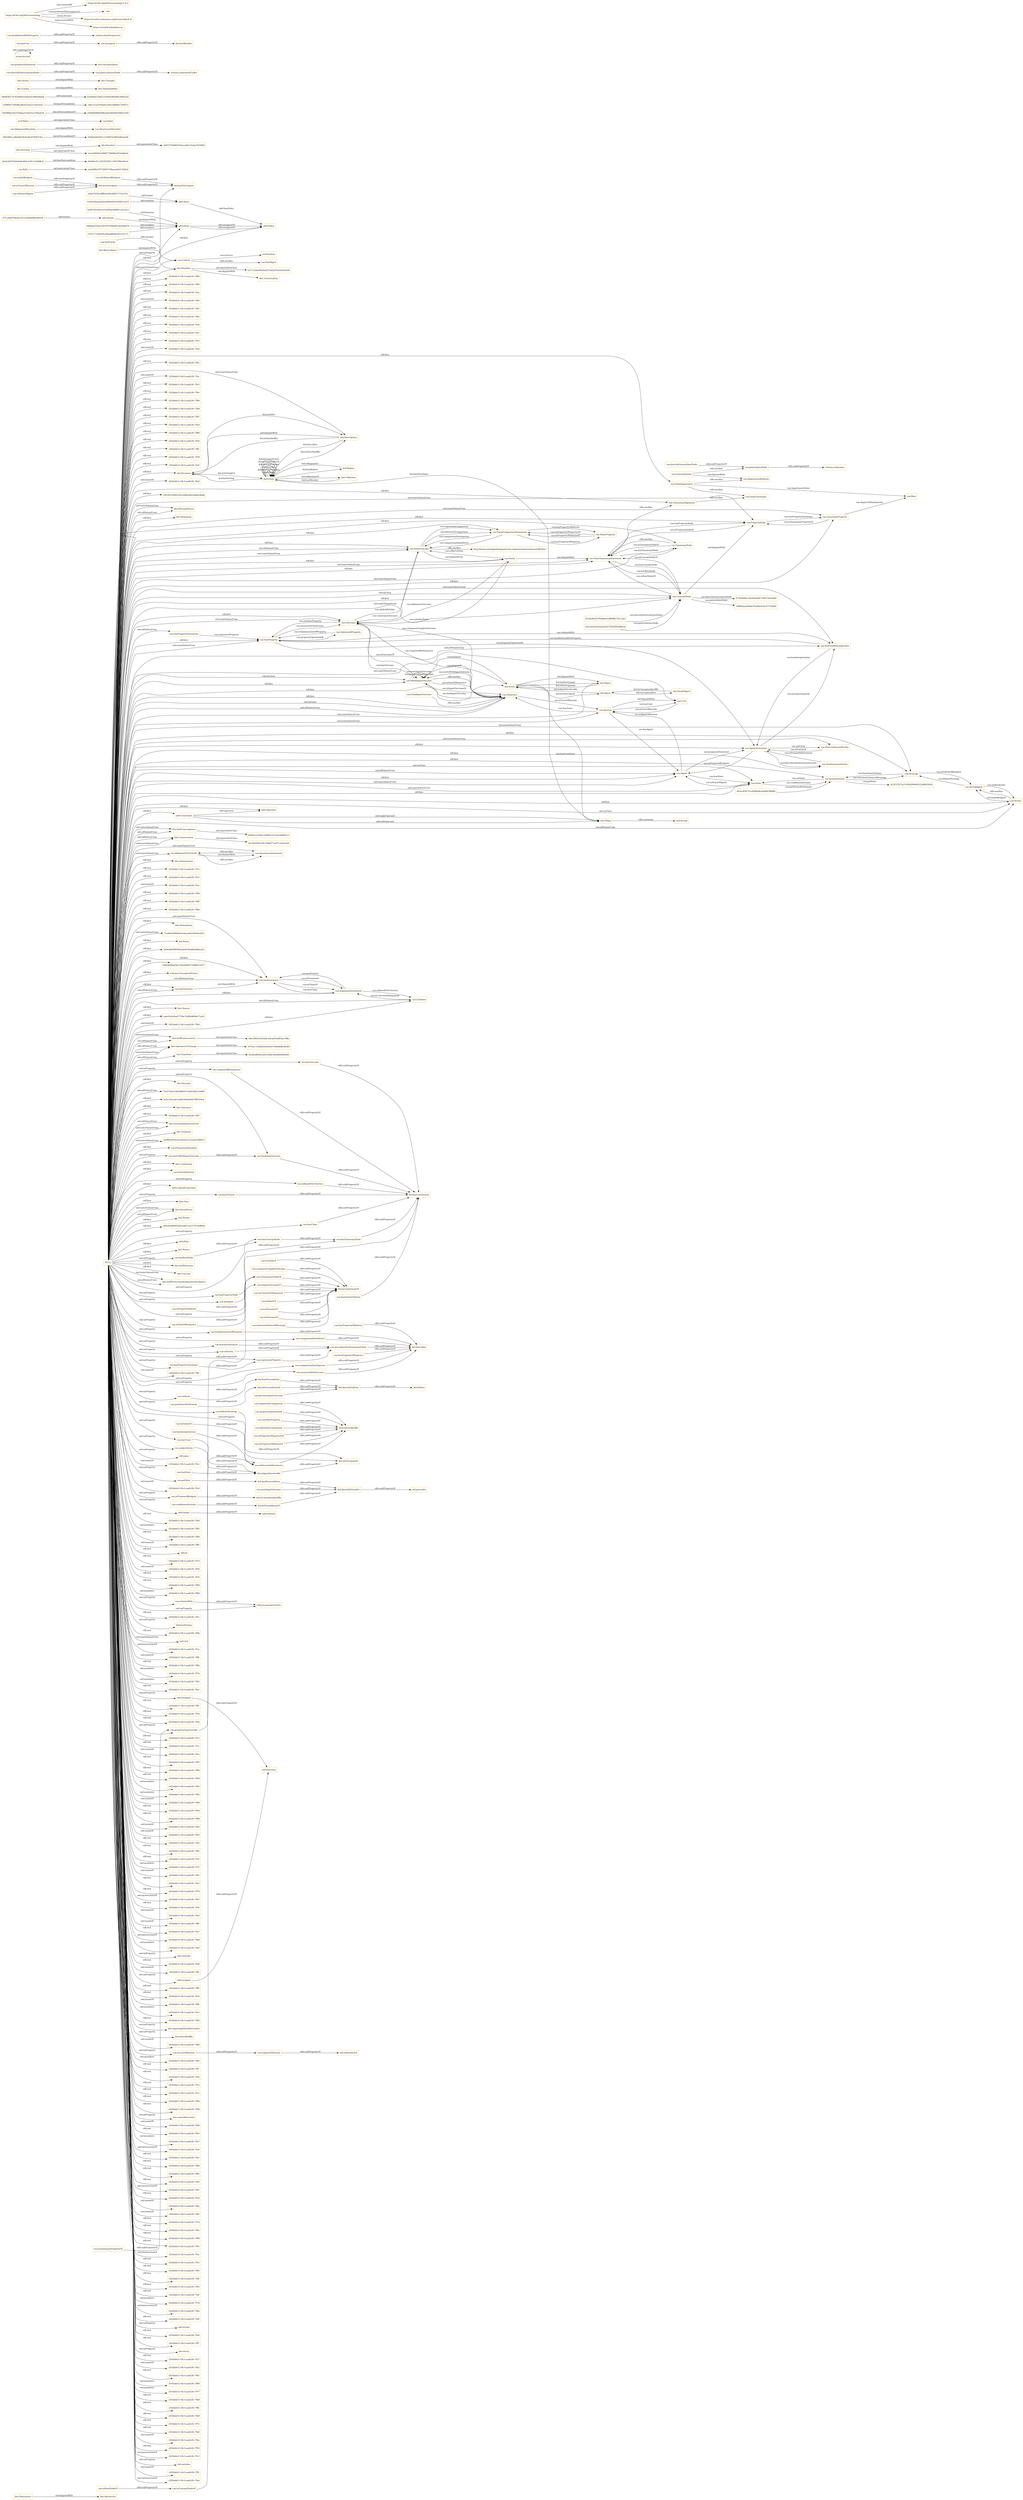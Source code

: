 digraph ar2dtool_diagram { 
rankdir=LR;
size="1501"
node [shape = rectangle, color="orange"]; "bhv:Dominance" "dul:Situation" "odrl:Action" "vae:Path" "1d339c539025923ef642b635d843fbd6" "2b606e911c825f2097c196799de0fcaf" "bhv:PersonalFocus" "8e4e281f53de0e8e48dc530c133468c4" "bhv:Hedonism" "69e39fb1b29564c44eab55eff54a198b" "bhv:Societal" "vae:NodeImportance" "bhv:Universalism" "026fda042f47e120987b38f24d0a4a0f" "vae:AwarenessSituation" "vae:Value" "67124dd794a8c521a5fa00d9bc8ef1f4" "bhv:Achievement" "odrl:Policy" "bhv:Stimulation" "71e09ef30902fc0c0eaa9d19bfebcb54" "dul:Norm" "240cd6d5f959daefe8239a86eb4bea5e" "d30b6bfb69c88ade0cdfe84b39b41269" "vae:AlignmentSituation" "odrl:Operator" "973b469fec3bc042b48714f519ef3d9d" "vae:VaeProperty" "bhv:SelfTrascendence" "8d930d8d2462744266f8375f8867e877" "vae:Outcome" "schema:ConceptualFrame" "vae:VaeEntity" "vae:MultiInputOutcome" "1d613c2d793b0a5cf62ef86fd1709073" "9b483b174782409e526a43a389eddab4" "bhv:Conservation" "vae:AlignmentStatement" "bhv:Dependability" "dul:SocialObject" "bhv:Caring" "9604ad326ce18a59703b6067d03d4d70" "e5ac09f485c086077969f0e87efa6bc0" "odrl:Asset" "bhv:Nature" "ca6ef2c0c9ad7759e72d84d898e71a93" "vae:Generalization" "vae:Context" "vae:ActionOnState" "vae:VaeStatement" "vae:TaxonomyProperty" "fd02881cedb0d91854cf4ed1ff38730a" "bhv:Security" "vae:ConceptNode" "dul:Object" "a2abf48e2973999379faeea8ef13685d" "71b570d214b60f8697a5bd1b81e2485f" "ae5a162cad1ad4d166deb9478f5f34c4" "bhv:Tolerance" "vae:System" "6e7f20385539c70ddf77eaf713e01d38" "bhv:Humility" "odrl:Party" "vae:Norm" "bhv:GrowthAndAnxietyFree" "vae:User" "vae:Sequence" "vae:AgentStatement" "vae:VaeConditionedEntity" "dul:Event" "bhv:Tradition" "2208f2a9543eee6e0e2a1e2ab33d491e" "vae:PromotionDemotion" "dul:Agent" "63f809739f5ffea4fe922da531db3ed2" "1876a1156bb2956454278d4dfdb38583" "vae:ValueTaxonomyStatement" "a25537675a7e50b28909452268f05856" "vae:TaxonomyAlignment" "bhv:SelfEnhancement" "vae:Strategy" "c2551733de49a3b0adffa663f2c16115" "vae:Agent" "bhv:Benevolence" "vae:FinalInputOutcome" "5e99785c40cce55d50ae0d9811a31dc3" "vae:VaeSituation" "b864ccc65db11f8df25251b2eddb8215" "bhv:Conformity" "vae:Action" "bhv:Resources" "dul:Collection" "vae:AwarenessStatement" "vae:ValueDefinition" "a6ad75f3ec9ff0a3a9bc4847c752e53e" "bhv:OpennessToChange" "a05ac850755c009be8cebd081fff4ffa" "1e02026aeaed3a248e64425430b7a255" "43cbcf4e267f5dbbe5e8690fc7611ad3" "vae:ActingAgent" "odrl:LogicalConstraint" "vae:PropertyNode" "vae:ValueConcept" "vae:ValueProperty" "5a3feef894e3af53586c38e482846400" "vae:ValueComparisonStatement" "vae:VaeStatementEntity" "vae:Criterion" "bhv:Thought" "vae:Transition" "vae:State" "dul:Entity" "bhv:Face" "vae:VaeConditioningEntity" "vae:TaxonomyNode" "vae:VaePropertyStatement" "bhv:SocialFocus" "bc4dd0a33bbc25593b28b48ec0692af2" "fc9c16cbcbeb2aba3617043f20288ecb" "odrl:Constraint" "vae:OptimizedProperty" "dul:Theory" "dul:Region" "dul:Description" "bhv:Action" "a94cb28d99562b5edb12a157f126db44" "vcvf:Value" "odrl:Rule" "bhv:Power" "vae:ImportanceRelation" "bhv:Personal" "54ef08ba54255ddaa51bd25a116ba624" "6271228a0962b4d726f2d76c64456399" "a065274d969354acedbc13cba7b25f9d" "vae:ArgumentStatement" "1f88fedae8ddbcf1b48a434c47759b89" "bhv:SelfDirection" "bhv:Concern" "bhv:SelfProtectionAndAnxietyAvoidance" ; /*classes style*/
	"bhv:Action" -> "bhv:Thought" [ label = "owl:disjointWith" ];
	"vae:particularizesNode" -> "schema:subsumedUnder" [ label = "rdfs:subPropertyOf" ];
	"vae:hasConceptNode" -> "vae:hasTaxonomyNode" [ label = "rdfs:subPropertyOf" ];
	"vae:ConceptNode" -> "vae:PropertyNode" [ label = "owl:disjointWith" ];
	"vae:isTaxonomyNodeOf" -> "dul:isConstituentOf" [ label = "rdfs:subPropertyOf" ];
	"vae:proposesStatement" -> "dul:conceptualizes" [ label = "rdfs:subPropertyOf" ];
	"vae:previousInputOutcome" -> "dul:directlyFollows" [ label = "rdfs:subPropertyOf" ];
	"vae:hasTaxonomyNode" -> "dul:hasConstituent" [ label = "rdfs:subPropertyOf" ];
	"vae:nextInputOutcome" -> "dul:directlyPrecedes" [ label = "rdfs:subPropertyOf" ];
	"vae:VaeSituation" -> "vae:VaeStatement" [ label = "owl:disjointWith" ];
	"vae:comparisonHasInferior" -> "dul:describes" [ label = "rdfs:subPropertyOf" ];
	"vae:hasTrace" -> "dul:isAgentInvolvedIn" [ label = "rdfs:subPropertyOf" ];
	"vae:Path" -> "a2abf48e2973999379faeea8ef13685d" [ label = "owl:equivalentClass" ];
	"vae:isInputOf" -> "dul:isConstituentOf" [ label = "rdfs:subPropertyOf" ];
	"dul:involvesAgent" -> "dul:hasParticipant" [ label = "rdfs:subPropertyOf" ];
	"terms:license" -> "terms:license" [ label = "rdfs:subPropertyOf" ];
	"dul:isAgentInvolvedIn" -> "dul:isParticipantIn" [ label = "rdfs:subPropertyOf" ];
	"bhv:SelfTrascendence" -> "b864ccc65db11f8df25251b2eddb8215" [ label = "owl:equivalentClass" ];
	"vae:describesVaeStatementEntity" -> "dul:describes" [ label = "rdfs:subPropertyOf" ];
	"vae:hasPropertyTaxonomy" -> "vae:expressesProperty" [ label = "rdfs:subPropertyOf" ];
	"dul:Event" -> "dul:Object" [ label = "owl:disjointWith" ];
	"vae:isPremiseOf" -> "dul:isConstituentOf" [ label = "rdfs:subPropertyOf" ];
	"vae:interpretationOn" -> "vae:describesVaeStatementEntity" [ label = "rdfs:subPropertyOf" ];
	"dul:Description" -> "dul:Situation" [ label = "owl:disjointWith" ];
	"odrl:Action" -> "odrl:Party" [ label = "owl:disjointWith" ];
	"vae:madeByAgent" -> "dul:involvesAgent" [ label = "rdfs:subPropertyOf" ];
	"dul:isPreconditionOf" -> "dul:directlyPrecedes" [ label = "rdfs:subPropertyOf" ];
	"vae:isOutcomeOf" -> "dul:isConstituentOf" [ label = "rdfs:subPropertyOf" ];
	"vae:isPresentInStatement" -> "dul:isDescribedBy" [ label = "rdfs:subPropertyOf" ];
	"vae:hasInput" -> "dul:hasConstituent" [ label = "rdfs:subPropertyOf" ];
	"bhv:Personal" -> "bhv:Societal" [ label = "owl:disjointWith" ];
	"bhv:Personal" -> "e5ac09f485c086077969f0e87efa6bc0" [ label = "owl:equivalentClass" ];
	"vae:hasUser" -> "vae:hasAgent" [ label = "rdfs:subPropertyOf" ];
	"vae:onState" -> "dul:hasPrecondition" [ label = "rdfs:subPropertyOf" ];
	"vae:hasActionOnState" -> "dul:hasConstituent" [ label = "rdfs:subPropertyOf" ];
	"vae:hasPropertyNode" -> "vae:hasTaxonomyNode" [ label = "rdfs:subPropertyOf" ];
	"dul:hasPrecondition" -> "dul:directlyFollows" [ label = "rdfs:subPropertyOf" ];
	"vae:hasPropertyOfSuperior" -> "dul:describes" [ label = "rdfs:subPropertyOf" ];
	"bhv:Conservation" -> "6e7f20385539c70ddf77eaf713e01d38" [ label = "owl:equivalentClass" ];
	"vae:isPropertyNodeOf" -> "vae:isTaxonomyNodeOf" [ label = "rdfs:subPropertyOf" ];
	"bhv:Societal" -> "a065274d969354acedbc13cba7b25f9d" [ label = "owl:equivalentClass" ];
	"vae:Transition" -> "5a3feef894e3af53586c38e482846400" [ label = "owl:equivalentClass" ];
	"vae:comparisonHasSuperior" -> "dul:describes" [ label = "rdfs:subPropertyOf" ];
	"vae:hasOutcome" -> "dul:hasConstituent" [ label = "rdfs:subPropertyOf" ];
	"vae:Norm" -> "vae:ValueTaxonomyStatement" [ label = "owl:disjointWith" ];
	"vae:isProposedByAgent" -> "dul:isConceptualizedBy" [ label = "rdfs:subPropertyOf" ];
	"bhv:Dominance" -> "bhv:Resources" [ label = "owl:disjointWith" ];
	"vae:isEntityOf" -> "vae:isPresentInStatement" [ label = "rdfs:subPropertyOf" ];
	"vae:MultiInputOutcome" -> "vae:Sequence" [ label = "rdfs:seeAlso" ];
	"vae:propertyExpressedAt" -> "vae:isPresentInStatement" [ label = "rdfs:subPropertyOf" ];
	"vae:hasState" -> "dul:isAgentInvolvedIn" [ label = "rdfs:subPropertyOf" ];
	"vae:AwarenessStatement" -> "vae:AlignmentStatement" [ label = "rdfs:seeAlso" ];
	"vae:isConceptNodeOf" -> "vae:isTaxonomyNodeOf" [ label = "rdfs:subPropertyOf" ];
	"bhv:Caring" -> "bhv:Dependability" [ label = "owl:disjointWith" ];
	"vae:hasRootNode" -> "vae:hasConceptNode" [ label = "rdfs:subPropertyOf" ];
	"vae:isAgentOfSystem" -> "dul:isMemberOf" [ label = "rdfs:subPropertyOf" ];
	"vae:ValueConcept" -> "http://www.ontologydesignpatterns.org/ont/values/valuecore#Value" [ label = "rdfs:seeAlso" ];
	"vae:isInputOutcomeOf" -> "dul:isConstituentOf" [ label = "rdfs:subPropertyOf" ];
	"vae:isTaxonomyPropertyOf" -> "vae:propertyExpressedAt" [ label = "rdfs:subPropertyOf" ];
	"vae:directlyParticularizesNode" -> "vae:particularizesNode" [ label = "rdfs:subPropertyOf" ];
	"vae:isRootNodeOf" -> "vae:isConceptNodeOf" [ label = "rdfs:subPropertyOf" ];
	"vae:expressesProperty" -> "vae:describesVaeStatementEntity" [ label = "rdfs:subPropertyOf" ];
	"vae:hasAgent" -> "dul:hasMember" [ label = "rdfs:subPropertyOf" ];
	"vae:isFollowedByAgent" -> "dul:hasParticipant" [ label = "rdfs:subPropertyOf" ];
	"vae:hasRelationWithProperty" -> "schema:hasPerspective" [ label = "rdfs:subPropertyOf" ];
	"vae:measuredOnOutcome" -> "dul:describes" [ label = "rdfs:subPropertyOf" ];
	"vae:perform" -> "dul:hasPostcondition" [ label = "rdfs:subPropertyOf" ];
	"vcvf:Value" -> "vae:Value" [ label = "owl:equivalentClass" ];
	"vae:isTraceOfSystem" -> "dul:involvesAgent" [ label = "rdfs:subPropertyOf" ];
	"vae:directlyGeneralizesNode" -> "vae:generalizesNode" [ label = "rdfs:subPropertyOf" ];
	"vae:conditionsActionIn" -> "dul:isPreconditionOf" [ label = "rdfs:subPropertyOf" ];
	"vae:superiorInComparison" -> "dul:isDescribedBy" [ label = "rdfs:subPropertyOf" ];
	"vae:System" -> "vae:User" [ label = "owl:disjointWith" ];
	"vae:ValueTaxonomyStatement" -> "vae:TaxonomyAlignment" [ label = "rdfs:seeAlso" ];
	"vae:TaxonomyNode" -> "vae:ValueTaxonomyStatement" [ label = "rdfs:seeAlso" ];
	"vae:followsStrategy" -> "dul:isParticipantIn" [ label = "rdfs:subPropertyOf" ];
	"vae:hasPropertyOfInferior" -> "dul:describes" [ label = "rdfs:subPropertyOf" ];
	"vae:composedBySequence" -> "dul:hasConstituent" [ label = "rdfs:subPropertyOf" ];
	"vae:AlignmentSituation" -> "vae:AwarenessSituation" [ label = "owl:disjointWith" ];
	"https://w3id.org/def/vaeontology" -> "https://w3id.org/def/vaeontology/1.0.2" [ label = "owl:versionIRI" ];
	"https://w3id.org/def/vaeontology" -> "vae:" [ label = "vann:preferredNamespaceUri" ];
	"https://w3id.org/def/vaeontology" -> "https://creativecommons.org/licenses/by/4.0/" [ label = "terms:license" ];
	"https://w3id.org/def/vaeontology" -> "https://chowlk.linkeddata.es" [ label = "mod:createdWith" ];
	"vae:isActionOnStateOfStrategy" -> "dul:isConstituentOf" [ label = "rdfs:subPropertyOf" ];
	"vae:startsWithInputOutcome" -> "vae:hasInputOutcome" [ label = "rdfs:subPropertyOf" ];
	"vae:isOptimizationOfProperty" -> "dul:describes" [ label = "rdfs:subPropertyOf" ];
	"vae:propertyOptimizedAt" -> "dul:isDescribedBy" [ label = "rdfs:subPropertyOf" ];
	"bhv:Humility" -> "bhv:Universalism" [ label = "owl:disjointWith" ];
	"bhv:Humility" -> "6271228a0962b4d726f2d76c64456399" [ label = "owl:equivalentClass" ];
	"vae:FinalInputOutcome" -> "vae:Sequence" [ label = "rdfs:seeAlso" ];
	"odrl:target" -> "odrl:relation" [ label = "rdfs:subPropertyOf" ];
	"bhv:SelfEnhancement" -> "69e39fb1b29564c44eab55eff54a198b" [ label = "owl:equivalentClass" ];
	"dul:directlyPrecedes" -> "dul:precedes" [ label = "rdfs:subPropertyOf" ];
	"vae:makesAction" -> "dul:isAgentInvolvedIn" [ label = "rdfs:subPropertyOf" ];
	"vae:satisfiesProperty" -> "dul:isDescribedBy" [ label = "rdfs:subPropertyOf" ];
	"vae:TaxonomyAlignment" -> "vae:ValueTaxonomy" [ label = "rdfs:seeAlso" ];
	"vae:relationWith" -> "schema:perspectiveOn" [ label = "rdfs:subPropertyOf" ];
	"vae:NodeImportance" -> "vae:ValueTaxonomy" [ label = "rdfs:seeAlso" ];
	"vae:NodeImportance" -> "vae:ImportanceRelation" [ label = "rdfs:seeAlso" ];
	"vae:Action" -> "vae:ActingAgent" [ label = "rdfs:seeAlso" ];
	"vae:inferiorInComparison" -> "dul:isDescribedBy" [ label = "rdfs:subPropertyOf" ];
	"vae:VaeEntity" -> "vae:Context" [ label = "rdfs:seeAlso" ];
	"vae:isClaimOf" -> "dul:isConstituentOf" [ label = "rdfs:subPropertyOf" ];
	"vae:hasInputOutcome" -> "dul:hasConstituent" [ label = "rdfs:subPropertyOf" ];
	"vae:isPropertyOfSuperiorOf" -> "dul:isDescribedBy" [ label = "rdfs:subPropertyOf" ];
	"vae:isStateOfAgent" -> "dul:involvesAgent" [ label = "rdfs:subPropertyOf" ];
	"vae:Generalization" -> "vae:generalizesNode" [ label = "rdfs:seeAlso" ];
	"vae:Generalization" -> "vae:ImportanceRelation" [ label = "owl:disjointWith" ];
	"vae:Context" -> "vae:VaeObject" [ label = "rdfs:seeAlso" ];
	"NULL" -> "-202bddc5:18c1caafe28:-7fe9" [ label = "rdf:rest" ];
	"NULL" -> "vae:hasConceptNode" [ label = "owl:onProperty" ];
	"NULL" -> "-202bddc5:18c1caafe28:-7f85" [ label = "owl:members" ];
	"NULL" -> "bhv:PersonalFocus" [ label = "owl:someValuesFrom" ];
	"NULL" -> "-202bddc5:18c1caafe28:-7fb9" [ label = "rdf:rest" ];
	"NULL" -> "bhv:Hedonism" [ label = "rdf:first" ];
	"NULL" -> "bhv:Conservation" [ label = "owl:allValuesFrom" ];
	"NULL" -> "-202bddc5:18c1caafe28:-7ff0" [ label = "owl:unionOf" ];
	"NULL" -> "rdf:nil" [ label = "rdf:rest" ];
	"NULL" -> "vae:VaeConditioningEntity" [ label = "owl:someValuesFrom" ];
	"NULL" -> "vae:isBasedOnCriterion" [ label = "owl:onProperty" ];
	"NULL" -> "-202bddc5:18c1caafe28:-7f73" [ label = "rdf:rest" ];
	"NULL" -> "-202bddc5:18c1caafe28:-7fe8" [ label = "owl:unionOf" ];
	"NULL" -> "vae:isTaxonomyNodeOf" [ label = "owl:onProperty" ];
	"NULL" -> "vae:interpretationOn" [ label = "owl:onProperty" ];
	"NULL" -> "vae:ConceptNode" [ label = "rdf:first" ];
	"NULL" -> "-202bddc5:18c1caafe28:-7fc0" [ label = "rdf:rest" ];
	"NULL" -> "vae:PropertyNode" [ label = "rdf:first" ];
	"NULL" -> "-202bddc5:18c1caafe28:-7f94" [ label = "rdf:rest" ];
	"NULL" -> "-202bddc5:18c1caafe28:-7f8d" [ label = "owl:members" ];
	"NULL" -> "odrl:assignee" [ label = "owl:onProperty" ];
	"NULL" -> "vae:ConceptNode" [ label = "owl:someValuesFrom" ];
	"NULL" -> "-202bddc5:18c1caafe28:-7fe1" [ label = "rdf:rest" ];
	"NULL" -> "vae:expressesProperty" [ label = "owl:onProperty" ];
	"NULL" -> "vae:VaeSituation" [ label = "owl:allValuesFrom" ];
	"NULL" -> "dul:hasSetting" [ label = "owl:onProperty" ];
	"NULL" -> "-202bddc5:18c1caafe28:-7fdb" [ label = "rdf:rest" ];
	"NULL" -> "bhv:SelfTrascendence" [ label = "owl:someValuesFrom" ];
	"NULL" -> "owl:real" [ label = "owl:someValuesFrom" ];
	"NULL" -> "-202bddc5:18c1caafe28:-7fca" [ label = "owl:intersectionOf" ];
	"NULL" -> "-202bddc5:18c1caafe28:-7ff4" [ label = "owl:unionOf" ];
	"NULL" -> "odrl:LogicalConstraint" [ label = "rdf:first" ];
	"NULL" -> "vae:onEntity" [ label = "owl:onProperty" ];
	"NULL" -> "vae:VaeConditioningEntity" [ label = "owl:allValuesFrom" ];
	"NULL" -> "-202bddc5:18c1caafe28:-7f8b" [ label = "rdf:rest" ];
	"NULL" -> "vae:TaxonomyNode" [ label = "rdf:first" ];
	"NULL" -> "-202bddc5:18c1caafe28:-7f7b" [ label = "owl:members" ];
	"NULL" -> "vae:comparisonHasInferior" [ label = "owl:onProperty" ];
	"NULL" -> "-202bddc5:18c1caafe28:-7f92" [ label = "owl:members" ];
	"NULL" -> "-202bddc5:18c1caafe28:-7fa2" [ label = "rdf:rest" ];
	"NULL" -> "vae:isUserOfSystem" [ label = "owl:onProperty" ];
	"NULL" -> "-202bddc5:18c1caafe28:-7ff3" [ label = "rdf:rest" ];
	"NULL" -> "vae:ActionOnState" [ label = "rdf:first" ];
	"NULL" -> "-202bddc5:18c1caafe28:-7f76" [ label = "rdf:rest" ];
	"NULL" -> "vae:VaeStatement" [ label = "owl:someValuesFrom" ];
	"NULL" -> "-202bddc5:18c1caafe28:-7fed" [ label = "rdf:rest" ];
	"NULL" -> "vae:Criterion" [ label = "owl:allValuesFrom" ];
	"NULL" -> "-202bddc5:18c1caafe28:-7fc3" [ label = "rdf:rest" ];
	"NULL" -> "-202bddc5:18c1caafe28:-7f7c" [ label = "rdf:rest" ];
	"NULL" -> "bhv:GrowthAndAnxietyFree" [ label = "owl:someValuesFrom" ];
	"NULL" -> "vae:Strategy" [ label = "owl:someValuesFrom" ];
	"NULL" -> "-202bddc5:18c1caafe28:-7fea" [ label = "owl:unionOf" ];
	"NULL" -> "-202bddc5:18c1caafe28:-7f97" [ label = "rdf:rest" ];
	"NULL" -> "vae:ConceptNode" [ label = "owl:onClass" ];
	"NULL" -> "vae:Action" [ label = "rdf:first" ];
	"NULL" -> "vae:hasOutcome" [ label = "owl:onProperty" ];
	"NULL" -> "-202bddc5:18c1caafe28:-7f90" [ label = "rdf:rest" ];
	"NULL" -> "-202bddc5:18c1caafe28:-7f9d" [ label = "rdf:rest" ];
	"NULL" -> "-202bddc5:18c1caafe28:-7f95" [ label = "owl:members" ];
	"NULL" -> "-202bddc5:18c1caafe28:-7f9a" [ label = "owl:members" ];
	"NULL" -> "-202bddc5:18c1caafe28:-7fd8" [ label = "owl:unionOf" ];
	"NULL" -> "-202bddc5:18c1caafe28:-7fb4" [ label = "rdf:rest" ];
	"NULL" -> "vae:AwarenessStatement" [ label = "owl:someValuesFrom" ];
	"NULL" -> "-202bddc5:18c1caafe28:-7f88" [ label = "rdf:rest" ];
	"NULL" -> "-202bddc5:18c1caafe28:-7fd2" [ label = "owl:unionOf" ];
	"NULL" -> "-202bddc5:18c1caafe28:-7fb3" [ label = "owl:unionOf" ];
	"NULL" -> "ae5a162cad1ad4d166deb9478f5f34c4" [ label = "rdf:first" ];
	"NULL" -> "-202bddc5:18c1caafe28:-7fd5" [ label = "rdf:rest" ];
	"NULL" -> "-202bddc5:18c1caafe28:-7f8e" [ label = "rdf:rest" ];
	"NULL" -> "vae:startsWithInputOutcome" [ label = "owl:onProperty" ];
	"NULL" -> "-202bddc5:18c1caafe28:-7fcf" [ label = "rdf:rest" ];
	"NULL" -> "-202bddc5:18c1caafe28:-7f7f" [ label = "owl:members" ];
	"NULL" -> "-202bddc5:18c1caafe28:-7fdc" [ label = "owl:unionOf" ];
	"NULL" -> "-202bddc5:18c1caafe28:-7fa5" [ label = "rdf:rest" ];
	"NULL" -> "-202bddc5:18c1caafe28:-7f79" [ label = "rdf:rest" ];
	"NULL" -> "odrl:Operator" [ label = "rdf:first" ];
	"NULL" -> "-202bddc5:18c1caafe28:-7fb7" [ label = "owl:intersectionOf" ];
	"NULL" -> "vae:Agent" [ label = "owl:someValuesFrom" ];
	"NULL" -> "vae:isStartOfSequence" [ label = "owl:onProperty" ];
	"NULL" -> "bhv:Tradition" [ label = "rdf:first" ];
	"NULL" -> "-202bddc5:18c1caafe28:-7fc6" [ label = "rdf:rest" ];
	"NULL" -> "vae:hasInput" [ label = "owl:onProperty" ];
	"NULL" -> "-202bddc5:18c1caafe28:-7fe0" [ label = "owl:unionOf" ];
	"NULL" -> "1d339c539025923ef642b635d843fbd6" [ label = "rdf:first" ];
	"NULL" -> "vae:Sequence" [ label = "owl:onClass" ];
	"NULL" -> "-202bddc5:18c1caafe28:-7ff6" [ label = "owl:unionOf" ];
	"NULL" -> "vae:hasRootNode" [ label = "owl:onProperty" ];
	"NULL" -> "71e09ef30902fc0c0eaa9d19bfebcb54" [ label = "owl:someValuesFrom" ];
	"NULL" -> "vae:NodeImportance" [ label = "rdf:first" ];
	"NULL" -> "-202bddc5:18c1caafe28:-7fe7" [ label = "rdf:rest" ];
	"NULL" -> "vae:VaeConditionedEntity" [ label = "owl:someValuesFrom" ];
	"NULL" -> "bhv:SelfEnhancement" [ label = "owl:someValuesFrom" ];
	"NULL" -> "bhv:GrowthAndAnxietyFree" [ label = "owl:allValuesFrom" ];
	"NULL" -> "vae:Outcome" [ label = "owl:someValuesFrom" ];
	"NULL" -> "bhv:SelfDirection" [ label = "rdf:first" ];
	"NULL" -> "vae:hasInputOutcome" [ label = "owl:onProperty" ];
	"NULL" -> "vae:TaxonomyProperty" [ label = "owl:someValuesFrom" ];
	"NULL" -> "dul:Theory" [ label = "rdf:first" ];
	"NULL" -> "ca6ef2c0c9ad7759e72d84d898e71a93" [ label = "rdf:first" ];
	"NULL" -> "dul:Event" [ label = "rdf:first" ];
	"NULL" -> "8d930d8d2462744266f8375f8867e877" [ label = "rdf:first" ];
	"NULL" -> "-202bddc5:18c1caafe28:-7fbd" [ label = "owl:intersectionOf" ];
	"NULL" -> "vae:ArgumentStatement" [ label = "rdf:first" ];
	"NULL" -> "-202bddc5:18c1caafe28:-7fa0" [ label = "owl:members" ];
	"NULL" -> "bhv:attitude" [ label = "owl:onProperty" ];
	"NULL" -> "vae:Norm" [ label = "rdf:first" ];
	"NULL" -> "-202bddc5:18c1caafe28:-7fa8" [ label = "rdf:rest" ];
	"NULL" -> "schema:perspectiveOn" [ label = "owl:onProperty" ];
	"NULL" -> "-202bddc5:18c1caafe28:-7ffc" [ label = "owl:unionOf" ];
	"NULL" -> "-202bddc5:18c1caafe28:-7ff9" [ label = "rdf:rest" ];
	"NULL" -> "vae:VaeProperty" [ label = "rdf:first" ];
	"NULL" -> "-202bddc5:18c1caafe28:-7fc9" [ label = "rdf:rest" ];
	"NULL" -> "-202bddc5:18c1caafe28:-7ff8" [ label = "owl:unionOf" ];
	"NULL" -> "-202bddc5:18c1caafe28:-7fa3" [ label = "owl:members" ];
	"NULL" -> "-202bddc5:18c1caafe28:-7f83" [ label = "rdf:rest" ];
	"NULL" -> "bhv:opposingValueMotivation" [ label = "owl:onProperty" ];
	"NULL" -> "bhv:Humility" [ label = "rdf:first" ];
	"NULL" -> "dul:isSatisfiedBy" [ label = "owl:onProperty" ];
	"NULL" -> "vae:TaxonomyProperty" [ label = "rdf:first" ];
	"NULL" -> "-202bddc5:18c1caafe28:-7fd0" [ label = "owl:unionOf" ];
	"NULL" -> "-202bddc5:18c1caafe28:-7f82" [ label = "owl:members" ];
	"NULL" -> "-202bddc5:18c1caafe28:-7ff1" [ label = "rdf:rest" ];
	"NULL" -> "vae:State" [ label = "owl:onClass" ];
	"NULL" -> "-202bddc5:18c1caafe28:-7feb" [ label = "rdf:rest" ];
	"NULL" -> "-202bddc5:18c1caafe28:-7f7a" [ label = "rdf:rest" ];
	"NULL" -> "-202bddc5:18c1caafe28:-7fc1" [ label = "rdf:rest" ];
	"NULL" -> "bhv:OpennessToChange" [ label = "owl:allValuesFrom" ];
	"NULL" -> "-202bddc5:18c1caafe28:-7fbb" [ label = "rdf:rest" ];
	"NULL" -> "vae:VaeStatement" [ label = "rdf:first" ];
	"NULL" -> "vae:VaeSituation" [ label = "rdf:first" ];
	"NULL" -> "-202bddc5:18c1caafe28:-7f9b" [ label = "rdf:rest" ];
	"NULL" -> "bhv:valueMotivation" [ label = "owl:onProperty" ];
	"NULL" -> "vae:relationWith" [ label = "owl:onProperty" ];
	"NULL" -> "-202bddc5:18c1caafe28:-7fd6" [ label = "owl:unionOf" ];
	"NULL" -> "bhv:Stimulation" [ label = "rdf:first" ];
	"NULL" -> "-202bddc5:18c1caafe28:-7fb2" [ label = "rdf:rest" ];
	"NULL" -> "-202bddc5:18c1caafe28:-7fa7" [ label = "owl:members" ];
	"NULL" -> "-202bddc5:18c1caafe28:-7fc8" [ label = "owl:intersectionOf" ];
	"NULL" -> "-202bddc5:18c1caafe28:-7fac" [ label = "rdf:rest" ];
	"NULL" -> "-202bddc5:18c1caafe28:-7f86" [ label = "rdf:rest" ];
	"NULL" -> "odrl:Constraint" [ label = "rdf:first" ];
	"NULL" -> "vae:Action" [ label = "owl:onClass" ];
	"NULL" -> "odrl:target" [ label = "owl:onProperty" ];
	"NULL" -> "-202bddc5:18c1caafe28:-7f8c" [ label = "rdf:rest" ];
	"NULL" -> "-202bddc5:18c1caafe28:-7fd3" [ label = "rdf:rest" ];
	"NULL" -> "-202bddc5:18c1caafe28:-7fb1" [ label = "owl:intersectionOf" ];
	"NULL" -> "-202bddc5:18c1caafe28:-7fcd" [ label = "rdf:rest" ];
	"NULL" -> "vae:Transition" [ label = "owl:allValuesFrom" ];
	"NULL" -> "-202bddc5:18c1caafe28:-7fda" [ label = "owl:unionOf" ];
	"NULL" -> "-202bddc5:18c1caafe28:-7fbf" [ label = "owl:unionOf" ];
	"NULL" -> "vae:makesAction" [ label = "owl:onProperty" ];
	"NULL" -> "dul:Object" [ label = "owl:someValuesFrom" ];
	"NULL" -> "vae:onState" [ label = "owl:onProperty" ];
	"NULL" -> "dul:isParticipantIn" [ label = "owl:onProperty" ];
	"NULL" -> "vae:VaeProperty" [ label = "owl:someValuesFrom" ];
	"NULL" -> "bhv:SelfProtectionAndAnxietyAvoidance" [ label = "owl:someValuesFrom" ];
	"NULL" -> "vae:Agent" [ label = "owl:allValuesFrom" ];
	"NULL" -> "-202bddc5:18c1caafe28:-7f7d" [ label = "rdf:rest" ];
	"NULL" -> "-202bddc5:18c1caafe28:-7fbe" [ label = "rdf:rest" ];
	"NULL" -> "-202bddc5:18c1caafe28:-7f98" [ label = "rdf:rest" ];
	"NULL" -> "-202bddc5:18c1caafe28:-7f91" [ label = "rdf:rest" ];
	"NULL" -> "-202bddc5:18c1caafe28:-7fae" [ label = "owl:intersectionOf" ];
	"NULL" -> "-202bddc5:18c1caafe28:-7fe5" [ label = "rdf:rest" ];
	"NULL" -> "-202bddc5:18c1caafe28:-7f9e" [ label = "rdf:rest" ];
	"NULL" -> "vae:PropertyNode" [ label = "owl:someValuesFrom" ];
	"NULL" -> "-202bddc5:18c1caafe28:-7fdf" [ label = "rdf:rest" ];
	"NULL" -> "dul:Situation" [ label = "rdf:first" ];
	"NULL" -> "2208f2a9543eee6e0e2a1e2ab33d491e" [ label = "owl:someValuesFrom" ];
	"NULL" -> "-202bddc5:18c1caafe28:-7fb5" [ label = "rdf:rest" ];
	"NULL" -> "bhv:SelfEnhancement" [ label = "owl:allValuesFrom" ];
	"NULL" -> "vae:hasPropertyNode" [ label = "owl:onProperty" ];
	"NULL" -> "dul:Description" [ label = "owl:someValuesFrom" ];
	"NULL" -> "-202bddc5:18c1caafe28:-7faf" [ label = "rdf:rest" ];
	"NULL" -> "-202bddc5:18c1caafe28:-7f74" [ label = "owl:members" ];
	"NULL" -> "-202bddc5:18c1caafe28:-7fba" [ label = "owl:intersectionOf" ];
	"NULL" -> "bhv:Conservation" [ label = "owl:someValuesFrom" ];
	"NULL" -> "-202bddc5:18c1caafe28:-7f8f" [ label = "rdf:rest" ];
	"NULL" -> "bhv:PersonalFocus" [ label = "owl:allValuesFrom" ];
	"NULL" -> "schema:ConceptualFrame" [ label = "rdf:first" ];
	"NULL" -> "vae:Strategy" [ label = "rdf:first" ];
	"NULL" -> "vae:Outcome" [ label = "rdf:first" ];
	"NULL" -> "odrl:action" [ label = "owl:onProperty" ];
	"NULL" -> "71b570d214b60f8697a5bd1b81e2485f" [ label = "owl:allValuesFrom" ];
	"NULL" -> "vae:isProposedByAgent" [ label = "owl:onProperty" ];
	"NULL" -> "-202bddc5:18c1caafe28:-7fa6" [ label = "rdf:rest" ];
	"NULL" -> "240cd6d5f959daefe8239a86eb4bea5e" [ label = "rdf:first" ];
	"NULL" -> "-202bddc5:18c1caafe28:-7ff7" [ label = "rdf:rest" ];
	"NULL" -> "bhv:focus" [ label = "owl:onProperty" ];
	"NULL" -> "-202bddc5:18c1caafe28:-7fc7" [ label = "rdf:rest" ];
	"NULL" -> "-202bddc5:18c1caafe28:-7fe2" [ label = "owl:unionOf" ];
	"NULL" -> "vae:MultiInputOutcome" [ label = "rdf:first" ];
	"NULL" -> "-202bddc5:18c1caafe28:-7f81" [ label = "rdf:rest" ];
	"NULL" -> "-202bddc5:18c1caafe28:-7f89" [ label = "owl:members" ];
	"NULL" -> "-202bddc5:18c1caafe28:-7f77" [ label = "owl:members" ];
	"NULL" -> "vae:ValueTaxonomyStatement" [ label = "owl:someValuesFrom" ];
	"NULL" -> "-202bddc5:18c1caafe28:-7fb8" [ label = "rdf:rest" ];
	"NULL" -> "bhv:SelfProtectionAndAnxietyAvoidance" [ label = "owl:allValuesFrom" ];
	"NULL" -> "vae:ValueDefinition" [ label = "rdf:first" ];
	"NULL" -> "vae:TaxonomyAlignment" [ label = "rdf:first" ];
	"NULL" -> "bhv:Security" [ label = "rdf:first" ];
	"NULL" -> "vae:AgentStatement" [ label = "rdf:first" ];
	"NULL" -> "vae:propertyExpressedAt" [ label = "owl:onProperty" ];
	"NULL" -> "vae:AlignmentStatement" [ label = "owl:someValuesFrom" ];
	"NULL" -> "-202bddc5:18c1caafe28:-7ffb" [ label = "rdf:rest" ];
	"NULL" -> "-202bddc5:18c1caafe28:-7fd9" [ label = "rdf:rest" ];
	"NULL" -> "-202bddc5:18c1caafe28:-7f72" [ label = "rdf:rest" ];
	"NULL" -> "bhv:OpennessToChange" [ label = "owl:someValuesFrom" ];
	"NULL" -> "dul:hasParticipant" [ label = "owl:onProperty" ];
	"NULL" -> "odrl:assigner" [ label = "owl:onProperty" ];
	"NULL" -> "bhv:SocialFocus" [ label = "owl:someValuesFrom" ];
	"NULL" -> "-202bddc5:18c1caafe28:-7fa9" [ label = "rdf:rest" ];
	"NULL" -> "-202bddc5:18c1caafe28:-7fee" [ label = "owl:unionOf" ];
	"NULL" -> "-202bddc5:18c1caafe28:-7f93" [ label = "rdf:rest" ];
	"NULL" -> "vae:ValueComparisonStatement" [ label = "rdf:first" ];
	"NULL" -> "-202bddc5:18c1caafe28:-7fc2" [ label = "owl:intersectionOf" ];
	"NULL" -> "dul:satisfies" [ label = "owl:onProperty" ];
	"NULL" -> "vae:VaePropertyStatement" [ label = "owl:allValuesFrom" ];
	"NULL" -> "odrl:Rule" [ label = "rdf:first" ];
	"NULL" -> "-202bddc5:18c1caafe28:-7ff2" [ label = "owl:unionOf" ];
	"NULL" -> "-202bddc5:18c1caafe28:-7fab" [ label = "owl:intersectionOf" ];
	"NULL" -> "bhv:SocialFocus" [ label = "owl:allValuesFrom" ];
	"NULL" -> "vae:ValueConcept" [ label = "owl:someValuesFrom" ];
	"NULL" -> "vae:hasPremise" [ label = "owl:onProperty" ];
	"NULL" -> "-202bddc5:18c1caafe28:-7fb0" [ label = "rdf:rest" ];
	"NULL" -> "bhv:Tolerance" [ label = "rdf:first" ];
	"NULL" -> "-202bddc5:18c1caafe28:-7f84" [ label = "rdf:rest" ];
	"NULL" -> "-202bddc5:18c1caafe28:-7faa" [ label = "rdf:rest" ];
	"NULL" -> "vae:State" [ label = "owl:someValuesFrom" ];
	"NULL" -> "bhv:Power" [ label = "rdf:first" ];
	"NULL" -> "-202bddc5:18c1caafe28:-7fde" [ label = "owl:unionOf" ];
	"NULL" -> "bhv:Nature" [ label = "rdf:first" ];
	"NULL" -> "-202bddc5:18c1caafe28:-7fd1" [ label = "rdf:rest" ];
	"NULL" -> "-202bddc5:18c1caafe28:-7f8a" [ label = "rdf:rest" ];
	"NULL" -> "-202bddc5:18c1caafe28:-7fcb" [ label = "rdf:rest" ];
	"NULL" -> "-202bddc5:18c1caafe28:-7fa1" [ label = "rdf:rest" ];
	"NULL" -> "vae:Action" [ label = "owl:allValuesFrom" ];
	"NULL" -> "-202bddc5:18c1caafe28:-7f75" [ label = "rdf:rest" ];
	"NULL" -> "vae:Agent" [ label = "rdf:first" ];
	"NULL" -> "vae:followsStrategy" [ label = "owl:onProperty" ];
	"NULL" -> "vae:Sequence" [ label = "rdf:first" ];
	"NULL" -> "bhv:Achievement" [ label = "rdf:first" ];
	"NULL" -> "vae:VaeStatementEntity" [ label = "rdf:first" ];
	"NULL" -> "bhv:Conformity" [ label = "rdf:first" ];
	"NULL" -> "vae:perform" [ label = "owl:onProperty" ];
	"NULL" -> "-202bddc5:18c1caafe28:-7fe4" [ label = "owl:unionOf" ];
	"NULL" -> "bhv:SelfTrascendence" [ label = "owl:allValuesFrom" ];
	"NULL" -> "-202bddc5:18c1caafe28:-7fbc" [ label = "rdf:rest" ];
	"NULL" -> "-202bddc5:18c1caafe28:-7f96" [ label = "rdf:rest" ];
	"NULL" -> "-202bddc5:18c1caafe28:-7fcc" [ label = "owl:unionOf" ];
	"NULL" -> "-202bddc5:18c1caafe28:-7fe3" [ label = "rdf:rest" ];
	"NULL" -> "-202bddc5:18c1caafe28:-7f9c" [ label = "rdf:rest" ];
	"NULL" -> "odrl:Party" [ label = "rdf:first" ];
	"NULL" -> "-202bddc5:18c1caafe28:-7fdd" [ label = "rdf:rest" ];
	"NULL" -> "-202bddc5:18c1caafe28:-7f87" [ label = "rdf:rest" ];
	"NULL" -> "-202bddc5:18c1caafe28:-7fad" [ label = "rdf:rest" ];
	"NULL" -> "odrl:Policy" [ label = "rdf:first" ];
	"NULL" -> "vae:Context" [ label = "owl:someValuesFrom" ];
	"NULL" -> "-202bddc5:18c1caafe28:-7f80" [ label = "rdf:rest" ];
	"NULL" -> "vae:ValueTaxonomyStatement" [ label = "rdf:first" ];
	"NULL" -> "vae:hasTrace" [ label = "owl:onProperty" ];
	"NULL" -> "-202bddc5:18c1caafe28:-7fa4" [ label = "rdf:rest" ];
	"NULL" -> "-202bddc5:18c1caafe28:-7ff5" [ label = "rdf:rest" ];
	"NULL" -> "vae:MultiInputOutcome" [ label = "owl:onClass" ];
	"NULL" -> "-202bddc5:18c1caafe28:-7f78" [ label = "rdf:rest" ];
	"NULL" -> "-202bddc5:18c1caafe28:-7fef" [ label = "rdf:rest" ];
	"NULL" -> "vae:ValueConcept" [ label = "rdf:first" ];
	"NULL" -> "a94cb28d99562b5edb12a157f126db44" [ label = "rdf:first" ];
	"NULL" -> "-202bddc5:18c1caafe28:-7fe6" [ label = "owl:unionOf" ];
	"NULL" -> "vae:Sequence" [ label = "owl:allValuesFrom" ];
	"NULL" -> "-202bddc5:18c1caafe28:-7f7e" [ label = "rdf:rest" ];
	"NULL" -> "-202bddc5:18c1caafe28:-7fc5" [ label = "rdf:rest" ];
	"NULL" -> "-202bddc5:18c1caafe28:-7fce" [ label = "owl:unionOf" ];
	"NULL" -> "-202bddc5:18c1caafe28:-7f99" [ label = "rdf:rest" ];
	"NULL" -> "vae:composedBySequence" [ label = "owl:onProperty" ];
	"NULL" -> "vae:PromotionDemotion" [ label = "rdf:first" ];
	"NULL" -> "vae:Criterion" [ label = "rdf:first" ];
	"NULL" -> "vae:hasClaim" [ label = "owl:onProperty" ];
	"NULL" -> "-202bddc5:18c1caafe28:-7f9f" [ label = "rdf:rest" ];
	"NULL" -> "vae:VaeStatement" [ label = "owl:allValuesFrom" ];
	"NULL" -> "bhv:Concern" [ label = "rdf:first" ];
	"NULL" -> "vae:measuredOnOutcome" [ label = "owl:onProperty" ];
	"NULL" -> "vae:hasPropertyTaxonomy" [ label = "owl:onProperty" ];
	"NULL" -> "bhv:Face" [ label = "rdf:first" ];
	"NULL" -> "-202bddc5:18c1caafe28:-7fb6" [ label = "rdf:rest" ];
	"NULL" -> "vae:ValueConcept" [ label = "owl:allValuesFrom" ];
	"NULL" -> "-202bddc5:18c1caafe28:-7fd4" [ label = "owl:unionOf" ];
	"NULL" -> "vae:State" [ label = "rdf:first" ];
	"NULL" -> "vae:System" [ label = "owl:someValuesFrom" ];
	"NULL" -> "-202bddc5:18c1caafe28:-7fd7" [ label = "rdf:rest" ];
	"NULL" -> "vae:TaxonomyNode" [ label = "owl:someValuesFrom" ];
	"NULL" -> "-202bddc5:18c1caafe28:-7ffa" [ label = "owl:unionOf" ];
	"NULL" -> "vae:isOptimizationOfProperty" [ label = "owl:onProperty" ];
	"NULL" -> "rdf:value" [ label = "owl:onProperty" ];
	"NULL" -> "-202bddc5:18c1caafe28:-7fec" [ label = "owl:unionOf" ];
	"NULL" -> "vae:User" [ label = "owl:someValuesFrom" ];
	"NULL" -> "vae:comparisonHasSuperior" [ label = "owl:onProperty" ];
	"NULL" -> "dul:Norm" [ label = "rdf:first" ];
	"NULL" -> "-202bddc5:18c1caafe28:-7fc4" [ label = "owl:unionOf" ];
	"vae:isUserOfSystem" -> "vae:isAgentOfSystem" [ label = "rdfs:subPropertyOf" ];
	"vae:isPropertyOfInferiorOf" -> "dul:isDescribedBy" [ label = "rdfs:subPropertyOf" ];
	"vae:hasClaim" -> "dul:hasConstituent" [ label = "rdfs:subPropertyOf" ];
	"vae:generalizesNode" -> "schema:subsumes" [ label = "rdfs:subPropertyOf" ];
	"bhv:OpennessToChange" -> "1876a1156bb2956454278d4dfdb38583" [ label = "owl:equivalentClass" ];
	"vae:hasPremise" -> "dul:hasConstituent" [ label = "rdfs:subPropertyOf" ];
	"vae:isStartOfSequence" -> "vae:isInputOutcomeOf" [ label = "rdfs:subPropertyOf" ];
	"bhv:Benevolence" -> "bhv:Humility" [ label = "owl:disjointWith" ];
	"odrl:assigner" -> "odrl:function" [ label = "rdfs:subPropertyOf" ];
	"vae:onEntity" -> "vae:describesVaeStatementEntity" [ label = "rdfs:subPropertyOf" ];
	"vae:composesComplexOutcome" -> "dul:isConstituentOf" [ label = "rdfs:subPropertyOf" ];
	"vae:hasInterpretation" -> "vae:isPresentInStatement" [ label = "rdfs:subPropertyOf" ];
	"vae:AlignmentStatement" -> "vae:AwarenessStatement" [ label = "rdfs:seeAlso" ];
	"vae:AlignmentStatement" -> "vae:AwarenessStatement" [ label = "owl:disjointWith" ];
	"dul:isPostconditionOf" -> "dul:directlyFollows" [ label = "rdfs:subPropertyOf" ];
	"odrl:assignee" -> "odrl:function" [ label = "rdfs:subPropertyOf" ];
	"dul:directlyFollows" -> "dul:follows" [ label = "rdfs:subPropertyOf" ];
	"vae:isBasedOnCriterion" -> "dul:hasConstituent" [ label = "rdfs:subPropertyOf" ];
	"vae:performedOnStateIn" -> "dul:isPostconditionOf" [ label = "rdfs:subPropertyOf" ];
	"dul:hasPostcondition" -> "dul:directlyPrecedes" [ label = "rdfs:subPropertyOf" ];
	"vae:isCriterionOfArgument" -> "dul:isConstituentOf" [ label = "rdfs:subPropertyOf" ];
	"63f809739f5ffea4fe922da531db3ed2" -> "1d613c2d793b0a5cf62ef86fd1709073" [ label = "dul:hasPrecondition" ];
	"vae:Agent" -> "vae:System" [ label = "vae:isAgentOfSystem" ];
	"dul:Entity" -> "dul:Entity" [ label = "dul:follows" ];
	"vae:Outcome" -> "vae:Sequence" [ label = "vae:composedBySequence" ];
	"vae:ConceptNode" -> "vae:ValueTaxonomyStatement" [ label = "vae:isRootNodeOf" ];
	"odrl:Constraint" -> "owl:Thing" [ label = "odrl:rightOperand" ];
	"vae:ActionOnState" -> "a25537675a7e50b28909452268f05856" [ label = "vae:perform" ];
	"vae:ValueComparisonStatement" -> "vae:ValueProperty" [ label = "vae:hasPropertyOfSuperior" ];
	"vae:Outcome" -> "vae:ValueConcept" [ label = "vae:abidesByValue" ];
	"vae:VaePropertyStatement" -> "vae:VaeProperty" [ label = "vae:expressesProperty" ];
	"vae:ActingAgent" -> "vae:Strategy" [ label = "vae:followsStrategy" ];
	"vae:ActionOnState" -> "vae:Strategy" [ label = "vae:isActionOnStateOfStrategy" ];
	"dul:Agent" -> "dul:Event" [ label = "dul:isAgentInvolvedIn" ];
	"dul:SocialObject" -> "dul:Agent" [ label = "dul:isConceptualizedBy" ];
	"vae:TaxonomyNode" -> "vae:ValueTaxonomyStatement" [ label = "vae:isTaxonomyNodeOf" ];
	"vae:AgentStatement" -> "vae:VaeConditionedEntity" [ label = "vae:onEntity" ];
	"vae:ConceptNode" -> "973b469fec3bc042b48714f519ef3d9d" [ label = "vae:directlyGeneralizesNode" ];
	"vae:Sequence" -> "vae:MultiInputOutcome" [ label = "vae:hasInputOutcome" ];
	"vae:MultiInputOutcome" -> "dul:Event" [ label = "vae:hasInput" ];
	"vae:Sequence" -> "vae:MultiInputOutcome" [ label = "vae:startsWithInputOutcome" ];
	"dul:Object" -> "dul:Event" [ label = "dul:isParticipantIn" ];
	"vae:AgentStatement" -> "vae:Agent" [ label = "vae:isProposedByAgent" ];
	"vae:ValueTaxonomyStatement" -> "vae:TaxonomyNode" [ label = "vae:hasTaxonomyNode" ];
	"vae:MultiInputOutcome" -> "vae:MultiInputOutcome" [ label = "vae:previousInputOutcome" ];
	"vae:ValueComparisonStatement" -> "vae:ValueConcept" [ label = "vae:comparisonHasSuperior" ];
	"odrl:Constraint" -> "odrl:Operator" [ label = "odrl:operator" ];
	"vae:Outcome" -> "vae:VaeProperty" [ label = "vae:satisfiesProperty" ];
	"vae:AgentStatement" -> "vae:VaeStatementEntity" [ label = "vae:describesVaeStatementEntity" ];
	"odrl:Asset" -> "odrl:Policy" [ label = "odrl:hasPolicy" ];
	"vae:ArgumentStatement" -> "vae:VaeStatement" [ label = "vae:hasClaim" ];
	"dul:Entity" -> "dul:Collection" [ label = "dul:isMemberOf" ];
	"vae:Agent" -> "vae:AgentStatement" [ label = "vae:proposesStatement" ];
	"vae:System" -> "vae:Sequence" [ label = "vae:hasTrace" ];
	"dul:Event" -> "owl:Thing" [ label = "dul:hasEventDate" ];
	"vae:Outcome" -> "vae:Norm" [ label = "vae:satisfiesNorm" ];
	"vae:User" -> "vae:System" [ label = "vae:isUserOfSystem" ];
	"67124dd794a8c521a5fa00d9bc8ef1f4" -> "odrl:Action" [ label = "odrl:action" ];
	"odrl:Party" -> "odrl:Policy" [ label = "odrl:assigneeOf" ];
	"vae:TaxonomyProperty" -> "xsd:float" [ label = "vae:degreeOfSatisfaction" ];
	"vae:Sequence" -> "vae:Outcome" [ label = "vae:composesComplexOutcome" ];
	"vae:Criterion" -> "vae:ArgumentStatement" [ label = "vae:isCriterionOfArgument" ];
	"dul:Entity" -> "dul:Entity" [ label = "dul:directlyPrecedes" ];
	"43cbcf4e267f5dbbe5e8690fc7611ad3" -> "vae:ConceptNode" [ label = "vae:directlyParticularizesNode" ];
	"vae:PropertyNode" -> "vae:ValueTaxonomyStatement" [ label = "vae:isPropertyNodeOf" ];
	"vae:ValueTaxonomyStatement" -> "vae:ConceptNode" [ label = "vae:hasConceptNode" ];
	"vae:ValueComparisonStatement" -> "vae:ValueProperty" [ label = "vae:hasPropertyOfInferior" ];
	"vae:Sequence" -> "vae:System" [ label = "vae:isTraceOfSystem" ];
	"vae:VaeStatementEntity" -> "vae:AgentStatement" [ label = "vae:isPresentInStatement" ];
	"vae:ConceptNode" -> "1f88fedae8ddbcf1b48a434c47759b89" [ label = "vae:generalizesNode" ];
	"vae:VaeProperty" -> "vae:VaeConditioningEntity" [ label = "vae:relationWith" ];
	"5e99785c40cce55d50ae0d9811a31dc3" -> "odrl:Party" [ label = "odrl:function" ];
	"vae:System" -> "vae:User" [ label = "vae:hasUser" ];
	"dul:Event" -> "vae:MultiInputOutcome" [ label = "vae:isInputOf" ];
	"vae:OptimizedProperty" -> "vae:VaeProperty" [ label = "vae:isOptimizationOfProperty" ];
	"dul:Agent" -> "dul:SocialObject" [ label = "dul:conceptualizes" ];
	"vae:ConceptNode" -> "vae:ValueTaxonomyStatement" [ label = "vae:isConceptNodeOf" ];
	"vae:Agent" -> "vae:State" [ label = "vae:hasState" ];
	"vae:AgentStatement" -> "vae:VaeConditioningEntity" [ label = "vae:interpretationOn" ];
	"vae:MultiInputOutcome" -> "vae:Sequence" [ label = "vae:isStartOfSequence" ];
	"vae:VaeStatement" -> "vae:ArgumentStatement" [ label = "vae:isPremiseOf" ];
	"8e4e281f53de0e8e48dc530c133468c4" -> "2b606e911c825f2097c196799de0fcaf" [ label = "dul:hasPostcondition" ];
	"dul:Entity" -> "dul:Entity" [ label = "dul:precedes" ];
	"vae:Strategy" -> "vae:ActingAgent" [ label = "vae:isFollowedByAgent" ];
	"dul:Event" -> "dul:Object" [ label = "dul:hasParticipant" ];
	"1e02026aeaed3a248e64425430b7a255" -> "odrl:Asset" [ label = "odrl:relation" ];
	"dul:Region" -> "dul:Entity" [ label = "dul:isRegionFor" ];
	"vae:MultiInputOutcome" -> "vae:Sequence" [ label = "vae:isInputOutcomeOf" ];
	"vae:Context" -> "xsd:boolean" [ label = "vae:isActive" ];
	"vae:PropertyNode" -> "vae:TaxonomyProperty" [ label = "vae:hasPropertyTaxonomy" ];
	"odrl:Party" -> "odrl:Policy" [ label = "odrl:assignerOf" ];
	"fd02881cedb0d91854cf4ed1ff38730a" -> "026fda042f47e120987b38f24d0a4a0f" [ label = "dul:isPreconditionOf" ];
	"vae:ValueTaxonomyStatement" -> "vae:ConceptNode" [ label = "vae:hasRootNode" ];
	"dul:Entity" -> "dul:Description" [ label = "dul:isDescribedBy" ];
	"vae:ValueProperty" -> "vae:ValueComparisonStatement" [ label = "vae:isPropertyOfSuperiorOf" ];
	"vae:ValueConcept" -> "vae:ValueComparisonStatement" [ label = "vae:superiorInComparison" ];
	"vae:Norm" -> "vae:ValueConcept" [ label = "vae:reflectsValue" ];
	"vae:VaeConditioningEntity" -> "vae:VaeProperty" [ label = "vae:hasRelationWithProperty" ];
	"vae:State" -> "vae:Agent" [ label = "vae:isStateOfAgent" ];
	"dul:Situation" -> "dul:Entity" [ label = "dul:isSettingFor" ];
	"dul:Entity" -> "dul:Entity" [ label = "dul:directlyFollows" ];
	"54ef08ba54255ddaa51bd25a116ba624" -> "d30b6bfb69c88ade0cdfe84b39b41269" [ label = "dul:isPostconditionOf" ];
	"vae:ValueComparisonStatement" -> "vae:ValueConcept" [ label = "vae:comparisonHasInferior" ];
	"vae:VaeConditionedEntity" -> "vae:AgentStatement" [ label = "vae:isEntityOf" ];
	"vae:Outcome" -> "vae:MultiInputOutcome" [ label = "vae:isOutcomeOf" ];
	"vae:VaeProperty" -> "vae:Outcome" [ label = "vae:measuredOnOutcome" ];
	"9604ad326ce18a59703b6067d03d4d70" -> "odrl:Party" [ label = "odrl:assigner" ];
	"vae:ArgumentStatement" -> "vae:VaeStatement" [ label = "vae:hasPremise" ];
	"dul:Entity" -> "dul:Situation" [ label = "dul:hasSetting" ];
	"vae:VaeProperty" -> "vae:OptimizedProperty" [ label = "vae:propertyOptimizedAt" ];
	"odrl:Constraint" -> "owl:Thing" [ label = "odrl:leftOperand" ];
	"dul:Event" -> "dul:Agent" [ label = "dul:involvesAgent" ];
	"vae:ActionOnState" -> "vae:State" [ label = "vae:onState" ];
	"vae:VaeStatement" -> "vae:ArgumentStatement" [ label = "vae:isClaimOf" ];
	"vae:Strategy" -> "vae:ActionOnState" [ label = "vae:hasActionOnState" ];
	"dul:Description" -> "dul:Entity" [ label = "dul:describes" ];
	"dul:Collection" -> "dul:Entity" [ label = "dul:hasMember" ];
	"fc9c16cbcbeb2aba3617043f20288ecb" -> "vae:ConceptNode" [ label = "vae:particularizesNode" ];
	"vae:ActingAgent" -> "vae:Action" [ label = "vae:makesAction" ];
	"dul:Entity" -> "dul:Entity" [ label = "dul:isConstituentOf" ];
	"dul:Entity" -> "dul:Entity" [ label = "dul:hasConstituent" ];
	"dul:Entity" -> "owl:Thing" [ label = "dul:hasDataValue" ];
	"a05ac850755c009be8cebd081fff4ffa" -> "vae:ActionOnState" [ label = "vae:performedOnStateIn" ];
	"vae:MultiInputOutcome" -> "vae:Outcome" [ label = "vae:hasOutcome" ];
	"vae:ValueTaxonomyStatement" -> "vae:PropertyNode" [ label = "vae:hasPropertyNode" ];
	"owl:Thing" -> "xsd:String" [ label = "rdfs:comment" ];
	"vae:ArgumentStatement" -> "vae:Criterion" [ label = "vae:isBasedOnCriterion" ];
	"c2551733de49a3b0adffa663f2c16115" -> "odrl:Party" [ label = "odrl:assignee" ];
	"vae:VaeProperty" -> "vae:AgentStatement" [ label = "vae:propertyExpressedAt" ];
	"vae:TaxonomyProperty" -> "vae:PropertyNode" [ label = "vae:isTaxonomyPropertyOf" ];
	"vae:NodeImportance" -> "xsd:float" [ label = "vae:importanceValue" ];
	"9b483b174782409e526a43a389eddab4" -> "bc4dd0a33bbc25593b28b48ec0692af2" [ label = "odrl:constraint" ];
	"a6ad75f3ec9ff0a3a9bc4847c752e53e" -> "odrl:Asset" [ label = "odrl:target" ];
	"vae:ValueProperty" -> "vae:ValueComparisonStatement" [ label = "vae:isPropertyOfInferiorOf" ];
	"vae:MultiInputOutcome" -> "vae:MultiInputOutcome" [ label = "vae:nextInputOutcome" ];
	"vae:ValueConcept" -> "vae:Outcome" [ label = "vae:constrainsOutcome" ];
	"dul:Description" -> "dul:Situation" [ label = "dul:isSatisfiedBy" ];
	"vae:VaeConditioningEntity" -> "vae:AgentStatement" [ label = "vae:hasInterpretation" ];
	"vae:System" -> "vae:Agent" [ label = "vae:hasAgent" ];
	"vae:Norm" -> "vae:Outcome" [ label = "vae:influencesOutcome" ];
	"dul:Entity" -> "dul:Region" [ label = "dul:hasRegion" ];
	"vae:State" -> "vae:ActionOnState" [ label = "vae:conditionsActionIn" ];
	"dul:Situation" -> "dul:Description" [ label = "dul:satisfies" ];
	"vae:ValueConcept" -> "vae:Norm" [ label = "vae:shapesNorm" ];
	"vae:Action" -> "vae:ActingAgent" [ label = "vae:madeByAgent" ];
	"vae:ValueConcept" -> "vae:ValueComparisonStatement" [ label = "vae:inferiorInComparison" ];

}
